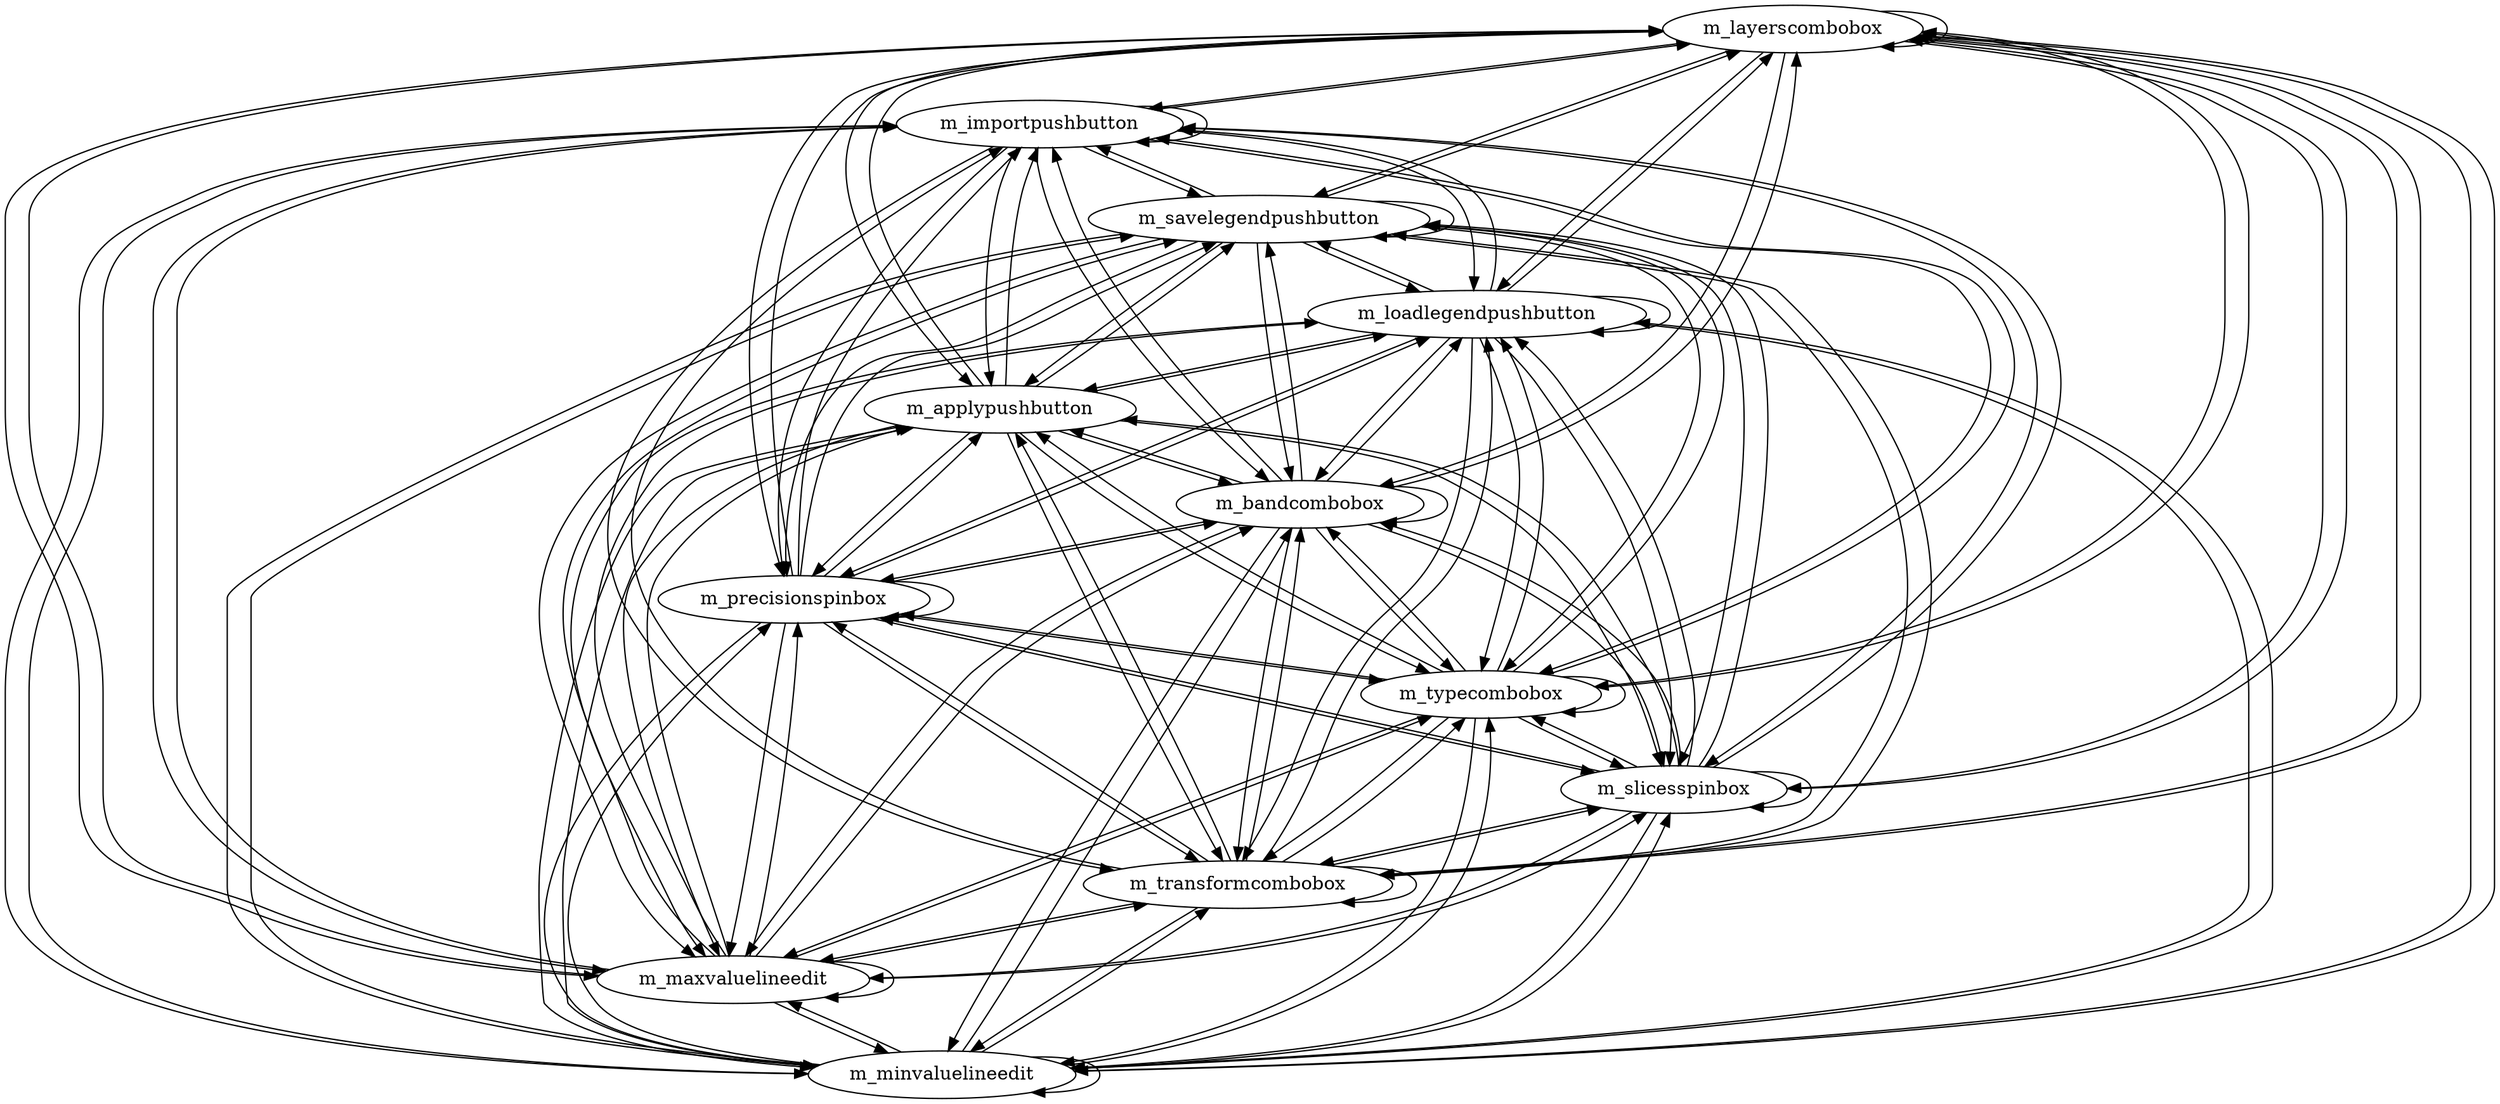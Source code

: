 strict digraph G {
  m_layerscombobox [ label="m_layerscombobox" ];
  m_importpushbutton [ label="m_importpushbutton" ];
  m_minvaluelineedit [ label="m_minvaluelineedit" ];
  m_maxvaluelineedit [ label="m_maxvaluelineedit" ];
  m_transformcombobox [ label="m_transformcombobox" ];
  m_slicesspinbox [ label="m_slicesspinbox" ];
  m_typecombobox [ label="m_typecombobox" ];
  m_precisionspinbox [ label="m_precisionspinbox" ];
  m_bandcombobox [ label="m_bandcombobox" ];
  m_applypushbutton [ label="m_applypushbutton" ];
  m_loadlegendpushbutton [ label="m_loadlegendpushbutton" ];
  m_savelegendpushbutton [ label="m_savelegendpushbutton" ];
  m_layerscombobox -> m_layerscombobox;
  m_layerscombobox -> m_importpushbutton;
  m_layerscombobox -> m_minvaluelineedit;
  m_layerscombobox -> m_maxvaluelineedit;
  m_layerscombobox -> m_transformcombobox;
  m_layerscombobox -> m_slicesspinbox;
  m_layerscombobox -> m_typecombobox;
  m_layerscombobox -> m_precisionspinbox;
  m_layerscombobox -> m_bandcombobox;
  m_layerscombobox -> m_applypushbutton;
  m_layerscombobox -> m_loadlegendpushbutton;
  m_layerscombobox -> m_savelegendpushbutton;
  m_importpushbutton -> m_layerscombobox;
  m_importpushbutton -> m_importpushbutton;
  m_importpushbutton -> m_minvaluelineedit;
  m_importpushbutton -> m_maxvaluelineedit;
  m_importpushbutton -> m_transformcombobox;
  m_importpushbutton -> m_slicesspinbox;
  m_importpushbutton -> m_typecombobox;
  m_importpushbutton -> m_precisionspinbox;
  m_importpushbutton -> m_bandcombobox;
  m_importpushbutton -> m_applypushbutton;
  m_importpushbutton -> m_loadlegendpushbutton;
  m_importpushbutton -> m_savelegendpushbutton;
  m_minvaluelineedit -> m_layerscombobox;
  m_minvaluelineedit -> m_importpushbutton;
  m_minvaluelineedit -> m_minvaluelineedit;
  m_minvaluelineedit -> m_maxvaluelineedit;
  m_minvaluelineedit -> m_transformcombobox;
  m_minvaluelineedit -> m_slicesspinbox;
  m_minvaluelineedit -> m_typecombobox;
  m_minvaluelineedit -> m_precisionspinbox;
  m_minvaluelineedit -> m_bandcombobox;
  m_minvaluelineedit -> m_applypushbutton;
  m_minvaluelineedit -> m_loadlegendpushbutton;
  m_minvaluelineedit -> m_savelegendpushbutton;
  m_maxvaluelineedit -> m_layerscombobox;
  m_maxvaluelineedit -> m_importpushbutton;
  m_maxvaluelineedit -> m_minvaluelineedit;
  m_maxvaluelineedit -> m_maxvaluelineedit;
  m_maxvaluelineedit -> m_transformcombobox;
  m_maxvaluelineedit -> m_slicesspinbox;
  m_maxvaluelineedit -> m_typecombobox;
  m_maxvaluelineedit -> m_precisionspinbox;
  m_maxvaluelineedit -> m_bandcombobox;
  m_maxvaluelineedit -> m_applypushbutton;
  m_maxvaluelineedit -> m_loadlegendpushbutton;
  m_maxvaluelineedit -> m_savelegendpushbutton;
  m_transformcombobox -> m_layerscombobox;
  m_transformcombobox -> m_importpushbutton;
  m_transformcombobox -> m_minvaluelineedit;
  m_transformcombobox -> m_maxvaluelineedit;
  m_transformcombobox -> m_transformcombobox;
  m_transformcombobox -> m_slicesspinbox;
  m_transformcombobox -> m_typecombobox;
  m_transformcombobox -> m_precisionspinbox;
  m_transformcombobox -> m_bandcombobox;
  m_transformcombobox -> m_applypushbutton;
  m_transformcombobox -> m_loadlegendpushbutton;
  m_transformcombobox -> m_savelegendpushbutton;
  m_slicesspinbox -> m_layerscombobox;
  m_slicesspinbox -> m_importpushbutton;
  m_slicesspinbox -> m_minvaluelineedit;
  m_slicesspinbox -> m_maxvaluelineedit;
  m_slicesspinbox -> m_transformcombobox;
  m_slicesspinbox -> m_slicesspinbox;
  m_slicesspinbox -> m_typecombobox;
  m_slicesspinbox -> m_precisionspinbox;
  m_slicesspinbox -> m_bandcombobox;
  m_slicesspinbox -> m_applypushbutton;
  m_slicesspinbox -> m_loadlegendpushbutton;
  m_slicesspinbox -> m_savelegendpushbutton;
  m_typecombobox -> m_layerscombobox;
  m_typecombobox -> m_importpushbutton;
  m_typecombobox -> m_minvaluelineedit;
  m_typecombobox -> m_maxvaluelineedit;
  m_typecombobox -> m_transformcombobox;
  m_typecombobox -> m_slicesspinbox;
  m_typecombobox -> m_typecombobox;
  m_typecombobox -> m_precisionspinbox;
  m_typecombobox -> m_bandcombobox;
  m_typecombobox -> m_applypushbutton;
  m_typecombobox -> m_loadlegendpushbutton;
  m_typecombobox -> m_savelegendpushbutton;
  m_precisionspinbox -> m_layerscombobox;
  m_precisionspinbox -> m_importpushbutton;
  m_precisionspinbox -> m_minvaluelineedit;
  m_precisionspinbox -> m_maxvaluelineedit;
  m_precisionspinbox -> m_transformcombobox;
  m_precisionspinbox -> m_slicesspinbox;
  m_precisionspinbox -> m_typecombobox;
  m_precisionspinbox -> m_precisionspinbox;
  m_precisionspinbox -> m_bandcombobox;
  m_precisionspinbox -> m_applypushbutton;
  m_precisionspinbox -> m_loadlegendpushbutton;
  m_precisionspinbox -> m_savelegendpushbutton;
  m_bandcombobox -> m_layerscombobox;
  m_bandcombobox -> m_importpushbutton;
  m_bandcombobox -> m_minvaluelineedit;
  m_bandcombobox -> m_maxvaluelineedit;
  m_bandcombobox -> m_transformcombobox;
  m_bandcombobox -> m_slicesspinbox;
  m_bandcombobox -> m_typecombobox;
  m_bandcombobox -> m_precisionspinbox;
  m_bandcombobox -> m_bandcombobox;
  m_bandcombobox -> m_applypushbutton;
  m_bandcombobox -> m_loadlegendpushbutton;
  m_bandcombobox -> m_savelegendpushbutton;
  m_loadlegendpushbutton -> m_layerscombobox;
  m_loadlegendpushbutton -> m_importpushbutton;
  m_loadlegendpushbutton -> m_minvaluelineedit;
  m_loadlegendpushbutton -> m_maxvaluelineedit;
  m_loadlegendpushbutton -> m_transformcombobox;
  m_loadlegendpushbutton -> m_slicesspinbox;
  m_loadlegendpushbutton -> m_typecombobox;
  m_loadlegendpushbutton -> m_precisionspinbox;
  m_loadlegendpushbutton -> m_bandcombobox;
  m_loadlegendpushbutton -> m_applypushbutton;
  m_loadlegendpushbutton -> m_loadlegendpushbutton;
  m_loadlegendpushbutton -> m_savelegendpushbutton;
  m_savelegendpushbutton -> m_layerscombobox;
  m_savelegendpushbutton -> m_importpushbutton;
  m_savelegendpushbutton -> m_minvaluelineedit;
  m_savelegendpushbutton -> m_maxvaluelineedit;
  m_savelegendpushbutton -> m_transformcombobox;
  m_savelegendpushbutton -> m_slicesspinbox;
  m_savelegendpushbutton -> m_typecombobox;
  m_savelegendpushbutton -> m_precisionspinbox;
  m_savelegendpushbutton -> m_bandcombobox;
  m_savelegendpushbutton -> m_applypushbutton;
  m_savelegendpushbutton -> m_loadlegendpushbutton;
  m_savelegendpushbutton -> m_savelegendpushbutton;
  m_applypushbutton -> m_layerscombobox;
  m_applypushbutton -> m_importpushbutton;
  m_applypushbutton -> m_minvaluelineedit;
  m_applypushbutton -> m_maxvaluelineedit;
  m_applypushbutton -> m_transformcombobox;
  m_applypushbutton -> m_slicesspinbox;
  m_applypushbutton -> m_typecombobox;
  m_applypushbutton -> m_precisionspinbox;
  m_applypushbutton -> m_bandcombobox;
  m_applypushbutton -> m_loadlegendpushbutton;
  m_applypushbutton -> m_savelegendpushbutton;
}
